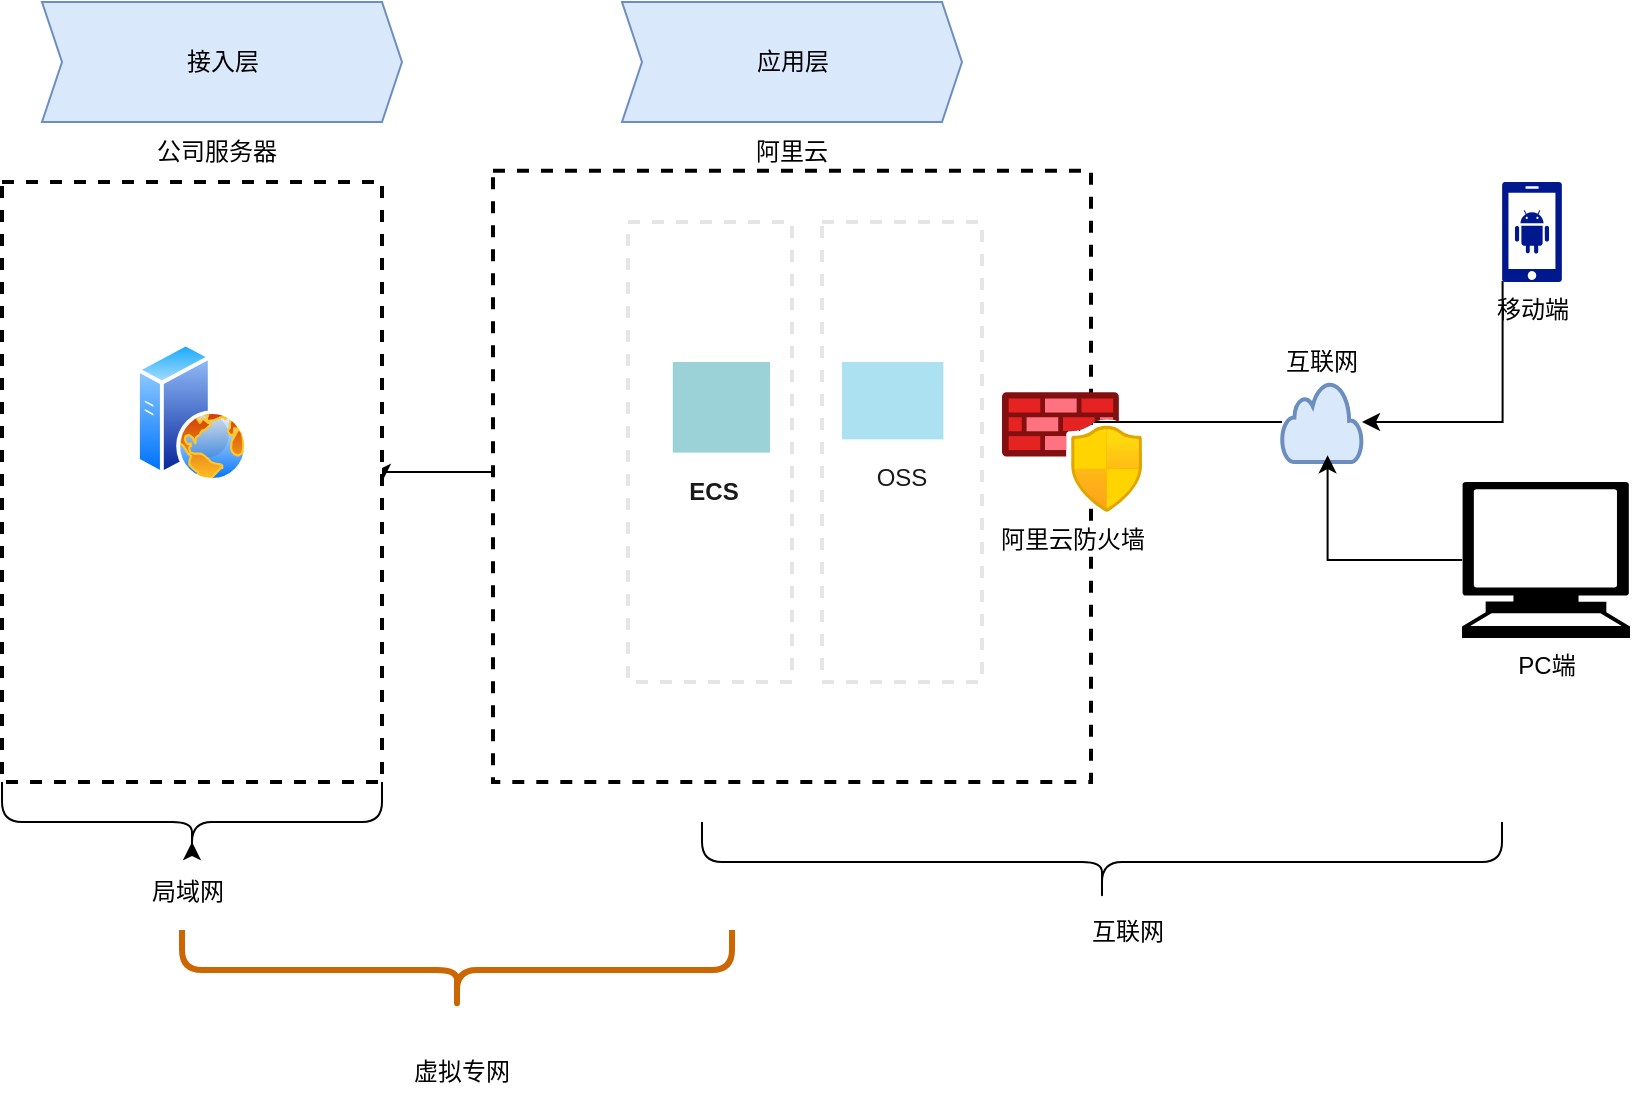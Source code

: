 <mxfile version="26.0.15">
  <diagram name="Page-1" id="ldlSG1oyoKGxv6nHaF_B">
    <mxGraphModel dx="1050" dy="565" grid="1" gridSize="10" guides="1" tooltips="1" connect="1" arrows="1" fold="1" page="1" pageScale="1" pageWidth="827" pageHeight="1169" math="0" shadow="0">
      <root>
        <mxCell id="0" />
        <mxCell id="1" parent="0" />
        <mxCell id="9yk7ptVfpPYM_TUA4ZYs-26" value="" style="edgeStyle=orthogonalEdgeStyle;rounded=0;orthogonalLoop=1;jettySize=auto;html=1;entryX=1;entryY=0.5;entryDx=0;entryDy=0;" edge="1" parent="1" source="9yk7ptVfpPYM_TUA4ZYs-20" target="9yk7ptVfpPYM_TUA4ZYs-22">
          <mxGeometry relative="1" as="geometry">
            <Array as="points">
              <mxPoint x="250" y="355" />
              <mxPoint x="250" y="355" />
            </Array>
          </mxGeometry>
        </mxCell>
        <mxCell id="9yk7ptVfpPYM_TUA4ZYs-20" value="" style="rounded=0;whiteSpace=wrap;html=1;dashed=1;strokeWidth=2;" vertex="1" parent="1">
          <mxGeometry x="275.5" y="204.35" width="299" height="305.65" as="geometry" />
        </mxCell>
        <mxCell id="9yk7ptVfpPYM_TUA4ZYs-22" value="" style="rounded=0;whiteSpace=wrap;html=1;dashed=1;strokeWidth=2;" vertex="1" parent="1">
          <mxGeometry x="30" y="210" width="190" height="300" as="geometry" />
        </mxCell>
        <mxCell id="9yk7ptVfpPYM_TUA4ZYs-2" value="接入层" style="html=1;shadow=0;dashed=0;align=center;verticalAlign=middle;shape=mxgraph.arrows2.arrow;dy=0;dx=10;notch=10;fillColor=#dae8fc;strokeColor=#6c8ebf;" vertex="1" parent="1">
          <mxGeometry x="50" y="120" width="180" height="60" as="geometry" />
        </mxCell>
        <mxCell id="9yk7ptVfpPYM_TUA4ZYs-3" value="应用层" style="html=1;shadow=0;dashed=0;align=center;verticalAlign=middle;shape=mxgraph.arrows2.arrow;dy=0;dx=10;notch=10;fillColor=#dae8fc;strokeColor=#6c8ebf;" vertex="1" parent="1">
          <mxGeometry x="340" y="120" width="170" height="60" as="geometry" />
        </mxCell>
        <mxCell id="9yk7ptVfpPYM_TUA4ZYs-4" value="移动端" style="sketch=0;aspect=fixed;pointerEvents=1;shadow=0;dashed=0;html=1;strokeColor=none;labelPosition=center;verticalLabelPosition=bottom;verticalAlign=top;align=center;fillColor=#00188D;shape=mxgraph.mscae.enterprise.android_phone" vertex="1" parent="1">
          <mxGeometry x="780" y="210" width="30" height="50" as="geometry" />
        </mxCell>
        <mxCell id="9yk7ptVfpPYM_TUA4ZYs-5" value="PC端" style="shape=mxgraph.signs.tech.computer;html=1;pointerEvents=1;fillColor=#000000;strokeColor=none;verticalLabelPosition=bottom;verticalAlign=top;align=center;" vertex="1" parent="1">
          <mxGeometry x="760" y="360" width="84" height="78" as="geometry" />
        </mxCell>
        <mxCell id="9yk7ptVfpPYM_TUA4ZYs-27" value="" style="edgeStyle=orthogonalEdgeStyle;rounded=0;orthogonalLoop=1;jettySize=auto;html=1;" edge="1" parent="1" source="9yk7ptVfpPYM_TUA4ZYs-6">
          <mxGeometry relative="1" as="geometry">
            <mxPoint x="560" y="330" as="targetPoint" />
          </mxGeometry>
        </mxCell>
        <mxCell id="9yk7ptVfpPYM_TUA4ZYs-6" value="" style="html=1;verticalLabelPosition=bottom;align=center;labelBackgroundColor=#ffffff;verticalAlign=top;strokeWidth=2;strokeColor=#6c8ebf;shadow=0;dashed=0;shape=mxgraph.ios7.icons.cloud;fillColor=#dae8fc;" vertex="1" parent="1">
          <mxGeometry x="670" y="310" width="40" height="40" as="geometry" />
        </mxCell>
        <mxCell id="9yk7ptVfpPYM_TUA4ZYs-7" value="互联网" style="text;html=1;align=center;verticalAlign=middle;whiteSpace=wrap;rounded=0;" vertex="1" parent="1">
          <mxGeometry x="660" y="285" width="60" height="30" as="geometry" />
        </mxCell>
        <mxCell id="9yk7ptVfpPYM_TUA4ZYs-11" value="" style="points=[];aspect=fixed;html=1;align=center;shadow=0;dashed=0;fillColor=light-dark(#8ecdd2, #e9690e);strokeColor=none;shape=mxgraph.alibaba_cloud.ecs_elastic_compute_service;" vertex="1" parent="1">
          <mxGeometry x="365.4" y="300" width="48.6" height="45.3" as="geometry" />
        </mxCell>
        <mxCell id="9yk7ptVfpPYM_TUA4ZYs-12" value="" style="points=[];aspect=fixed;html=1;align=center;shadow=0;dashed=0;fillColor=light-dark(#a3ddf0, #e9690e);strokeColor=none;shape=mxgraph.alibaba_cloud.oss_object_storage_service;" vertex="1" parent="1">
          <mxGeometry x="450" y="300" width="50.7" height="38.7" as="geometry" />
        </mxCell>
        <mxCell id="9yk7ptVfpPYM_TUA4ZYs-13" value="ECS" style="text;html=1;align=center;verticalAlign=middle;whiteSpace=wrap;rounded=0;fontStyle=1" vertex="1" parent="1">
          <mxGeometry x="356" y="350" width="60" height="30" as="geometry" />
        </mxCell>
        <mxCell id="9yk7ptVfpPYM_TUA4ZYs-14" value="OSS" style="text;html=1;align=center;verticalAlign=middle;whiteSpace=wrap;rounded=0;" vertex="1" parent="1">
          <mxGeometry x="450" y="340" width="60" height="35.3" as="geometry" />
        </mxCell>
        <mxCell id="9yk7ptVfpPYM_TUA4ZYs-15" value="" style="image;aspect=fixed;perimeter=ellipsePerimeter;html=1;align=center;shadow=0;dashed=0;spacingTop=3;image=img/lib/active_directory/web_server.svg;" vertex="1" parent="1">
          <mxGeometry x="97" y="290" width="56" height="70" as="geometry" />
        </mxCell>
        <mxCell id="9yk7ptVfpPYM_TUA4ZYs-16" style="edgeStyle=orthogonalEdgeStyle;rounded=0;orthogonalLoop=1;jettySize=auto;html=1;exitX=0.01;exitY=0.99;exitDx=0;exitDy=0;exitPerimeter=0;entryX=1;entryY=0.5;entryDx=0;entryDy=0;entryPerimeter=0;" edge="1" parent="1" source="9yk7ptVfpPYM_TUA4ZYs-4" target="9yk7ptVfpPYM_TUA4ZYs-6">
          <mxGeometry relative="1" as="geometry" />
        </mxCell>
        <mxCell id="9yk7ptVfpPYM_TUA4ZYs-17" style="edgeStyle=orthogonalEdgeStyle;rounded=0;orthogonalLoop=1;jettySize=auto;html=1;exitX=0;exitY=0.5;exitDx=0;exitDy=0;exitPerimeter=0;entryX=0.57;entryY=0.915;entryDx=0;entryDy=0;entryPerimeter=0;" edge="1" parent="1" source="9yk7ptVfpPYM_TUA4ZYs-5" target="9yk7ptVfpPYM_TUA4ZYs-6">
          <mxGeometry relative="1" as="geometry" />
        </mxCell>
        <mxCell id="9yk7ptVfpPYM_TUA4ZYs-19" value="" style="rounded=0;whiteSpace=wrap;html=1;dashed=1;opacity=10;strokeWidth=2;" vertex="1" parent="1">
          <mxGeometry x="440" y="230" width="80" height="230" as="geometry" />
        </mxCell>
        <mxCell id="9yk7ptVfpPYM_TUA4ZYs-21" value="阿里云" style="text;html=1;align=center;verticalAlign=middle;whiteSpace=wrap;rounded=0;" vertex="1" parent="1">
          <mxGeometry x="395" y="180" width="60" height="30" as="geometry" />
        </mxCell>
        <mxCell id="9yk7ptVfpPYM_TUA4ZYs-23" value="" style="shape=curlyBracket;whiteSpace=wrap;html=1;rounded=1;flipH=1;labelPosition=right;verticalLabelPosition=middle;align=left;verticalAlign=middle;direction=north;size=0.5;" vertex="1" parent="1">
          <mxGeometry x="380" y="530" width="400" height="40" as="geometry" />
        </mxCell>
        <mxCell id="9yk7ptVfpPYM_TUA4ZYs-24" value="互联网" style="text;html=1;align=center;verticalAlign=middle;whiteSpace=wrap;rounded=0;" vertex="1" parent="1">
          <mxGeometry x="562.5" y="570" width="60" height="30" as="geometry" />
        </mxCell>
        <mxCell id="9yk7ptVfpPYM_TUA4ZYs-25" value="公司服务器" style="text;html=1;align=center;verticalAlign=middle;whiteSpace=wrap;rounded=0;" vertex="1" parent="1">
          <mxGeometry x="95" y="180" width="85" height="30" as="geometry" />
        </mxCell>
        <mxCell id="9yk7ptVfpPYM_TUA4ZYs-29" value="阿里云防火墙" style="image;aspect=fixed;html=1;points=[];align=center;fontSize=12;image=img/lib/azure2/networking/Azure_Firewall_Manager.svg;" vertex="1" parent="1">
          <mxGeometry x="530" y="315" width="70" height="60" as="geometry" />
        </mxCell>
        <mxCell id="9yk7ptVfpPYM_TUA4ZYs-32" value="" style="shape=curlyBracket;whiteSpace=wrap;html=1;rounded=1;flipH=1;labelPosition=right;verticalLabelPosition=middle;align=left;verticalAlign=middle;direction=north;size=0.5;" vertex="1" parent="1">
          <mxGeometry x="30" y="510" width="190" height="40" as="geometry" />
        </mxCell>
        <mxCell id="9yk7ptVfpPYM_TUA4ZYs-33" style="edgeStyle=orthogonalEdgeStyle;rounded=0;orthogonalLoop=1;jettySize=auto;html=1;exitX=0.1;exitY=0.5;exitDx=0;exitDy=0;exitPerimeter=0;entryX=0.25;entryY=0.5;entryDx=0;entryDy=0;entryPerimeter=0;" edge="1" parent="1" source="9yk7ptVfpPYM_TUA4ZYs-32" target="9yk7ptVfpPYM_TUA4ZYs-32">
          <mxGeometry relative="1" as="geometry" />
        </mxCell>
        <mxCell id="9yk7ptVfpPYM_TUA4ZYs-34" value="局域网" style="text;html=1;align=center;verticalAlign=middle;whiteSpace=wrap;rounded=0;" vertex="1" parent="1">
          <mxGeometry x="93" y="550" width="60" height="30" as="geometry" />
        </mxCell>
        <mxCell id="9yk7ptVfpPYM_TUA4ZYs-35" value="" style="shape=curlyBracket;whiteSpace=wrap;html=1;rounded=1;flipH=1;labelPosition=right;verticalLabelPosition=middle;align=left;verticalAlign=middle;direction=north;size=0.5;strokeColor=#CC6600;strokeWidth=3;" vertex="1" parent="1">
          <mxGeometry x="120" y="584" width="275" height="40" as="geometry" />
        </mxCell>
        <mxCell id="9yk7ptVfpPYM_TUA4ZYs-36" value="虚拟专网" style="text;html=1;align=center;verticalAlign=middle;whiteSpace=wrap;rounded=0;" vertex="1" parent="1">
          <mxGeometry x="230" y="640" width="60" height="30" as="geometry" />
        </mxCell>
        <mxCell id="9yk7ptVfpPYM_TUA4ZYs-18" value="" style="rounded=0;whiteSpace=wrap;html=1;dashed=1;opacity=10;strokeWidth=2;" vertex="1" parent="1">
          <mxGeometry x="343" y="230" width="82" height="230" as="geometry" />
        </mxCell>
      </root>
    </mxGraphModel>
  </diagram>
</mxfile>
